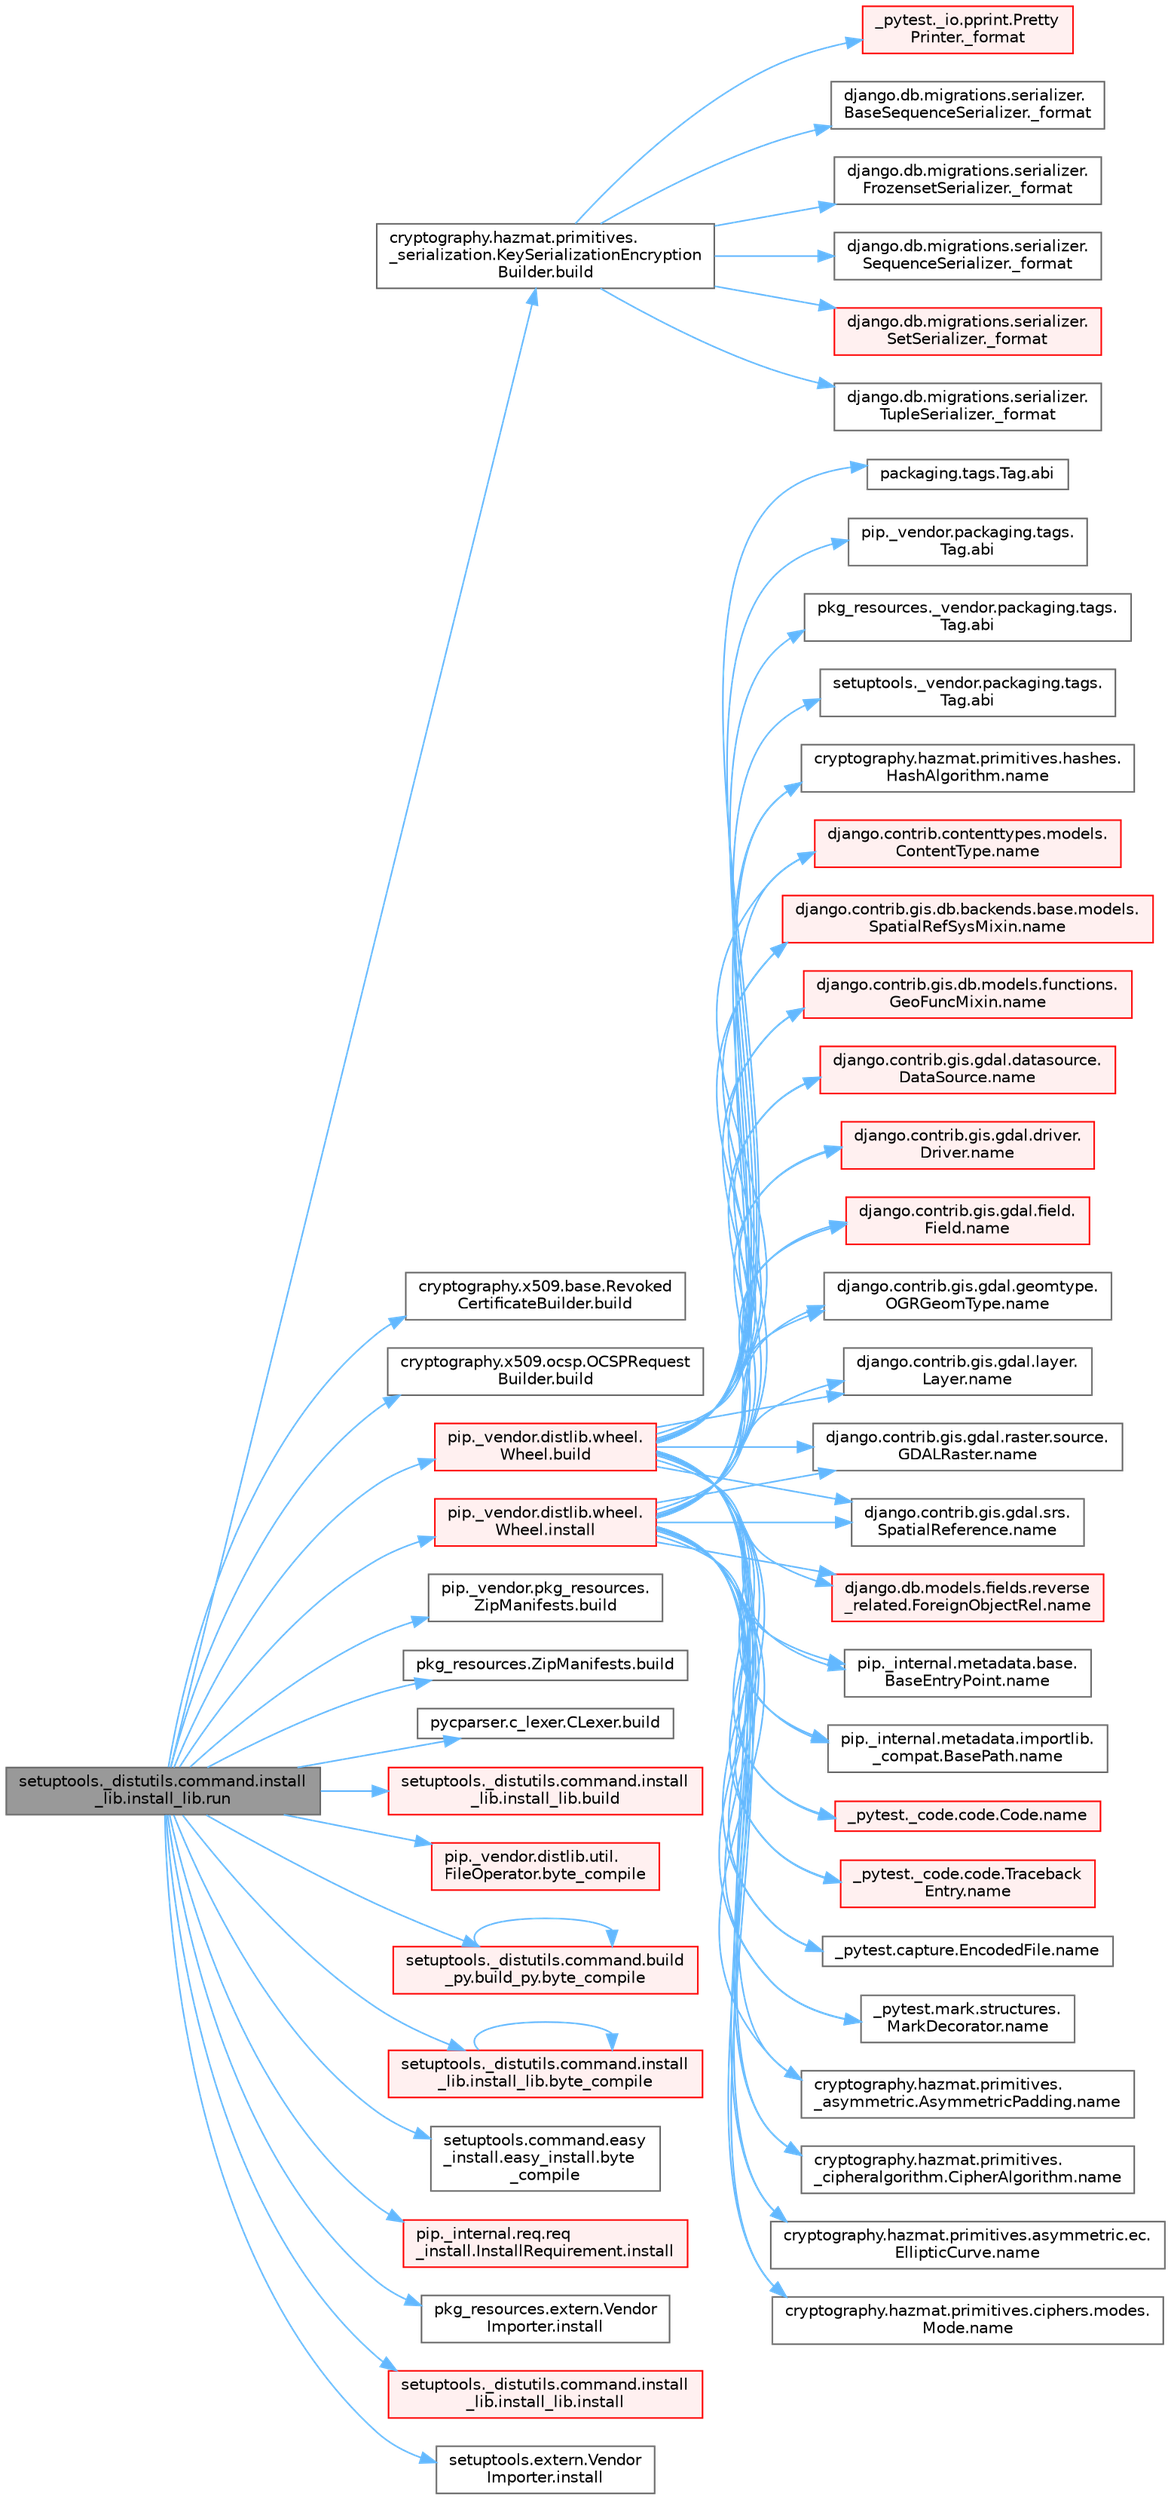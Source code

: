 digraph "setuptools._distutils.command.install_lib.install_lib.run"
{
 // LATEX_PDF_SIZE
  bgcolor="transparent";
  edge [fontname=Helvetica,fontsize=10,labelfontname=Helvetica,labelfontsize=10];
  node [fontname=Helvetica,fontsize=10,shape=box,height=0.2,width=0.4];
  rankdir="LR";
  Node1 [id="Node000001",label="setuptools._distutils.command.install\l_lib.install_lib.run",height=0.2,width=0.4,color="gray40", fillcolor="grey60", style="filled", fontcolor="black",tooltip=" "];
  Node1 -> Node2 [id="edge1_Node000001_Node000002",color="steelblue1",style="solid",tooltip=" "];
  Node2 [id="Node000002",label="cryptography.hazmat.primitives.\l_serialization.KeySerializationEncryption\lBuilder.build",height=0.2,width=0.4,color="grey40", fillcolor="white", style="filled",URL="$classcryptography_1_1hazmat_1_1primitives_1_1__serialization_1_1_key_serialization_encryption_builder.html#ad8b0d5c26ef613b9bd29191a42259eb9",tooltip=" "];
  Node2 -> Node3 [id="edge2_Node000002_Node000003",color="steelblue1",style="solid",tooltip=" "];
  Node3 [id="Node000003",label="_pytest._io.pprint.Pretty\lPrinter._format",height=0.2,width=0.4,color="red", fillcolor="#FFF0F0", style="filled",URL="$class__pytest_1_1__io_1_1pprint_1_1_pretty_printer.html#a355f3e8e9d415a6e10dc2b4bca5ce2cf",tooltip=" "];
  Node2 -> Node6 [id="edge3_Node000002_Node000006",color="steelblue1",style="solid",tooltip=" "];
  Node6 [id="Node000006",label="django.db.migrations.serializer.\lBaseSequenceSerializer._format",height=0.2,width=0.4,color="grey40", fillcolor="white", style="filled",URL="$classdjango_1_1db_1_1migrations_1_1serializer_1_1_base_sequence_serializer.html#abb9b3b91fdaeadae121f734931d29c54",tooltip=" "];
  Node2 -> Node7 [id="edge4_Node000002_Node000007",color="steelblue1",style="solid",tooltip=" "];
  Node7 [id="Node000007",label="django.db.migrations.serializer.\lFrozensetSerializer._format",height=0.2,width=0.4,color="grey40", fillcolor="white", style="filled",URL="$classdjango_1_1db_1_1migrations_1_1serializer_1_1_frozenset_serializer.html#ad4277517a475df5fe6ad5664b8ee8b6d",tooltip=" "];
  Node2 -> Node8 [id="edge5_Node000002_Node000008",color="steelblue1",style="solid",tooltip=" "];
  Node8 [id="Node000008",label="django.db.migrations.serializer.\lSequenceSerializer._format",height=0.2,width=0.4,color="grey40", fillcolor="white", style="filled",URL="$classdjango_1_1db_1_1migrations_1_1serializer_1_1_sequence_serializer.html#a5c74914573e3d7b5c2618f095f8d6bfb",tooltip=" "];
  Node2 -> Node9 [id="edge6_Node000002_Node000009",color="steelblue1",style="solid",tooltip=" "];
  Node9 [id="Node000009",label="django.db.migrations.serializer.\lSetSerializer._format",height=0.2,width=0.4,color="red", fillcolor="#FFF0F0", style="filled",URL="$classdjango_1_1db_1_1migrations_1_1serializer_1_1_set_serializer.html#a1d6076a3f50e13eb091ca873f4e98a04",tooltip=" "];
  Node2 -> Node3535 [id="edge7_Node000002_Node003535",color="steelblue1",style="solid",tooltip=" "];
  Node3535 [id="Node003535",label="django.db.migrations.serializer.\lTupleSerializer._format",height=0.2,width=0.4,color="grey40", fillcolor="white", style="filled",URL="$classdjango_1_1db_1_1migrations_1_1serializer_1_1_tuple_serializer.html#adedc291614a14f5399c01a6026eed276",tooltip=" "];
  Node1 -> Node4527 [id="edge8_Node000001_Node004527",color="steelblue1",style="solid",tooltip=" "];
  Node4527 [id="Node004527",label="cryptography.x509.base.Revoked\lCertificateBuilder.build",height=0.2,width=0.4,color="grey40", fillcolor="white", style="filled",URL="$classcryptography_1_1x509_1_1base_1_1_revoked_certificate_builder.html#a90415904ec68016bb5bf6c92f4966710",tooltip=" "];
  Node1 -> Node4528 [id="edge9_Node000001_Node004528",color="steelblue1",style="solid",tooltip=" "];
  Node4528 [id="Node004528",label="cryptography.x509.ocsp.OCSPRequest\lBuilder.build",height=0.2,width=0.4,color="grey40", fillcolor="white", style="filled",URL="$classcryptography_1_1x509_1_1ocsp_1_1_o_c_s_p_request_builder.html#a934dbeb772cbf094c113df624bb4dfcc",tooltip=" "];
  Node1 -> Node4529 [id="edge10_Node000001_Node004529",color="steelblue1",style="solid",tooltip=" "];
  Node4529 [id="Node004529",label="pip._vendor.distlib.wheel.\lWheel.build",height=0.2,width=0.4,color="red", fillcolor="#FFF0F0", style="filled",URL="$classpip_1_1__vendor_1_1distlib_1_1wheel_1_1_wheel.html#ac210c34fbaf3d638f1aef7af5627e002",tooltip=" "];
  Node4529 -> Node1001 [id="edge11_Node004529_Node001001",color="steelblue1",style="solid",tooltip=" "];
  Node1001 [id="Node001001",label="packaging.tags.Tag.abi",height=0.2,width=0.4,color="grey40", fillcolor="white", style="filled",URL="$classpackaging_1_1tags_1_1_tag.html#a4a75fb15cbd3769bd4a7595cd409e009",tooltip=" "];
  Node4529 -> Node1002 [id="edge12_Node004529_Node001002",color="steelblue1",style="solid",tooltip=" "];
  Node1002 [id="Node001002",label="pip._vendor.packaging.tags.\lTag.abi",height=0.2,width=0.4,color="grey40", fillcolor="white", style="filled",URL="$classpip_1_1__vendor_1_1packaging_1_1tags_1_1_tag.html#a776ff442e7c80cf8c8f724f6228c5245",tooltip=" "];
  Node4529 -> Node1003 [id="edge13_Node004529_Node001003",color="steelblue1",style="solid",tooltip=" "];
  Node1003 [id="Node001003",label="pkg_resources._vendor.packaging.tags.\lTag.abi",height=0.2,width=0.4,color="grey40", fillcolor="white", style="filled",URL="$classpkg__resources_1_1__vendor_1_1packaging_1_1tags_1_1_tag.html#a52f73b21efff3010f8abc0afb1f7cbed",tooltip=" "];
  Node4529 -> Node1004 [id="edge14_Node004529_Node001004",color="steelblue1",style="solid",tooltip=" "];
  Node1004 [id="Node001004",label="setuptools._vendor.packaging.tags.\lTag.abi",height=0.2,width=0.4,color="grey40", fillcolor="white", style="filled",URL="$classsetuptools_1_1__vendor_1_1packaging_1_1tags_1_1_tag.html#ad91147c4690c898662f5f2df7adee5a1",tooltip=" "];
  Node4529 -> Node389 [id="edge15_Node004529_Node000389",color="steelblue1",style="solid",tooltip=" "];
  Node389 [id="Node000389",label="_pytest._code.code.Code.name",height=0.2,width=0.4,color="red", fillcolor="#FFF0F0", style="filled",URL="$class__pytest_1_1__code_1_1code_1_1_code.html#a1f3cbc53ca6df4a1bab12183694b6e78",tooltip=" "];
  Node4529 -> Node390 [id="edge16_Node004529_Node000390",color="steelblue1",style="solid",tooltip=" "];
  Node390 [id="Node000390",label="_pytest._code.code.Traceback\lEntry.name",height=0.2,width=0.4,color="red", fillcolor="#FFF0F0", style="filled",URL="$class__pytest_1_1__code_1_1code_1_1_traceback_entry.html#a106b95c0753f41669fbfb8ee4c11ad3d",tooltip=" "];
  Node4529 -> Node392 [id="edge17_Node004529_Node000392",color="steelblue1",style="solid",tooltip=" "];
  Node392 [id="Node000392",label="_pytest.capture.EncodedFile.name",height=0.2,width=0.4,color="grey40", fillcolor="white", style="filled",URL="$class__pytest_1_1capture_1_1_encoded_file.html#a738c73b5de21c7261d9e51f71e4f0397",tooltip=" "];
  Node4529 -> Node393 [id="edge18_Node004529_Node000393",color="steelblue1",style="solid",tooltip=" "];
  Node393 [id="Node000393",label="_pytest.mark.structures.\lMarkDecorator.name",height=0.2,width=0.4,color="grey40", fillcolor="white", style="filled",URL="$class__pytest_1_1mark_1_1structures_1_1_mark_decorator.html#ae8f66760cda125450e0e3bd38689c72f",tooltip=" "];
  Node4529 -> Node394 [id="edge19_Node004529_Node000394",color="steelblue1",style="solid",tooltip=" "];
  Node394 [id="Node000394",label="cryptography.hazmat.primitives.\l_asymmetric.AsymmetricPadding.name",height=0.2,width=0.4,color="grey40", fillcolor="white", style="filled",URL="$classcryptography_1_1hazmat_1_1primitives_1_1__asymmetric_1_1_asymmetric_padding.html#a8f72e8284cb336861a873ed5ce0e39b5",tooltip=" "];
  Node4529 -> Node395 [id="edge20_Node004529_Node000395",color="steelblue1",style="solid",tooltip=" "];
  Node395 [id="Node000395",label="cryptography.hazmat.primitives.\l_cipheralgorithm.CipherAlgorithm.name",height=0.2,width=0.4,color="grey40", fillcolor="white", style="filled",URL="$classcryptography_1_1hazmat_1_1primitives_1_1__cipheralgorithm_1_1_cipher_algorithm.html#a50567a5c3388450ab7aa883ab34a1ac7",tooltip=" "];
  Node4529 -> Node396 [id="edge21_Node004529_Node000396",color="steelblue1",style="solid",tooltip=" "];
  Node396 [id="Node000396",label="cryptography.hazmat.primitives.asymmetric.ec.\lEllipticCurve.name",height=0.2,width=0.4,color="grey40", fillcolor="white", style="filled",URL="$classcryptography_1_1hazmat_1_1primitives_1_1asymmetric_1_1ec_1_1_elliptic_curve.html#a2775c4e945309a6c7ea33dace1698a60",tooltip=" "];
  Node4529 -> Node397 [id="edge22_Node004529_Node000397",color="steelblue1",style="solid",tooltip=" "];
  Node397 [id="Node000397",label="cryptography.hazmat.primitives.ciphers.modes.\lMode.name",height=0.2,width=0.4,color="grey40", fillcolor="white", style="filled",URL="$classcryptography_1_1hazmat_1_1primitives_1_1ciphers_1_1modes_1_1_mode.html#a99d93fd1370a2abbb5bb5cffbd5ff0f7",tooltip=" "];
  Node4529 -> Node398 [id="edge23_Node004529_Node000398",color="steelblue1",style="solid",tooltip=" "];
  Node398 [id="Node000398",label="cryptography.hazmat.primitives.hashes.\lHashAlgorithm.name",height=0.2,width=0.4,color="grey40", fillcolor="white", style="filled",URL="$classcryptography_1_1hazmat_1_1primitives_1_1hashes_1_1_hash_algorithm.html#a42c7e1582d9b46a015774af9e5cbbb0b",tooltip=" "];
  Node4529 -> Node399 [id="edge24_Node004529_Node000399",color="steelblue1",style="solid",tooltip=" "];
  Node399 [id="Node000399",label="django.contrib.contenttypes.models.\lContentType.name",height=0.2,width=0.4,color="red", fillcolor="#FFF0F0", style="filled",URL="$classdjango_1_1contrib_1_1contenttypes_1_1models_1_1_content_type.html#a305b62f56597bb2e4823dcf5e6ccdcf8",tooltip=" "];
  Node4529 -> Node401 [id="edge25_Node004529_Node000401",color="steelblue1",style="solid",tooltip=" "];
  Node401 [id="Node000401",label="django.contrib.gis.db.backends.base.models.\lSpatialRefSysMixin.name",height=0.2,width=0.4,color="red", fillcolor="#FFF0F0", style="filled",URL="$classdjango_1_1contrib_1_1gis_1_1db_1_1backends_1_1base_1_1models_1_1_spatial_ref_sys_mixin.html#a56fe36e786b49160249395f453dd1cab",tooltip=" "];
  Node4529 -> Node402 [id="edge26_Node004529_Node000402",color="steelblue1",style="solid",tooltip=" "];
  Node402 [id="Node000402",label="django.contrib.gis.db.models.functions.\lGeoFuncMixin.name",height=0.2,width=0.4,color="red", fillcolor="#FFF0F0", style="filled",URL="$classdjango_1_1contrib_1_1gis_1_1db_1_1models_1_1functions_1_1_geo_func_mixin.html#adeeb6b2c9db337396468712e919af622",tooltip=" "];
  Node4529 -> Node403 [id="edge27_Node004529_Node000403",color="steelblue1",style="solid",tooltip=" "];
  Node403 [id="Node000403",label="django.contrib.gis.gdal.datasource.\lDataSource.name",height=0.2,width=0.4,color="red", fillcolor="#FFF0F0", style="filled",URL="$classdjango_1_1contrib_1_1gis_1_1gdal_1_1datasource_1_1_data_source.html#aaa98728c7ef6f4d96c689550e8af3ed5",tooltip=" "];
  Node4529 -> Node417 [id="edge28_Node004529_Node000417",color="steelblue1",style="solid",tooltip=" "];
  Node417 [id="Node000417",label="django.contrib.gis.gdal.driver.\lDriver.name",height=0.2,width=0.4,color="red", fillcolor="#FFF0F0", style="filled",URL="$classdjango_1_1contrib_1_1gis_1_1gdal_1_1driver_1_1_driver.html#aaa5d4d1b9fd762839db84d1e56e36b7f",tooltip=" "];
  Node4529 -> Node418 [id="edge29_Node004529_Node000418",color="steelblue1",style="solid",tooltip=" "];
  Node418 [id="Node000418",label="django.contrib.gis.gdal.field.\lField.name",height=0.2,width=0.4,color="red", fillcolor="#FFF0F0", style="filled",URL="$classdjango_1_1contrib_1_1gis_1_1gdal_1_1field_1_1_field.html#a28a3b0af5006d5abf34d5b1497011368",tooltip=" "];
  Node4529 -> Node419 [id="edge30_Node004529_Node000419",color="steelblue1",style="solid",tooltip=" "];
  Node419 [id="Node000419",label="django.contrib.gis.gdal.geomtype.\lOGRGeomType.name",height=0.2,width=0.4,color="grey40", fillcolor="white", style="filled",URL="$classdjango_1_1contrib_1_1gis_1_1gdal_1_1geomtype_1_1_o_g_r_geom_type.html#a719b3100682ab8df79fd8a2484163b8e",tooltip=" "];
  Node4529 -> Node420 [id="edge31_Node004529_Node000420",color="steelblue1",style="solid",tooltip=" "];
  Node420 [id="Node000420",label="django.contrib.gis.gdal.layer.\lLayer.name",height=0.2,width=0.4,color="grey40", fillcolor="white", style="filled",URL="$classdjango_1_1contrib_1_1gis_1_1gdal_1_1layer_1_1_layer.html#a53791d8e2fe8b1ca86b426a625e7d66c",tooltip=" "];
  Node4529 -> Node421 [id="edge32_Node004529_Node000421",color="steelblue1",style="solid",tooltip=" "];
  Node421 [id="Node000421",label="django.contrib.gis.gdal.raster.source.\lGDALRaster.name",height=0.2,width=0.4,color="grey40", fillcolor="white", style="filled",URL="$classdjango_1_1contrib_1_1gis_1_1gdal_1_1raster_1_1source_1_1_g_d_a_l_raster.html#a6cca2a8eca0ab4ff2e89f0f0cce590d1",tooltip=" "];
  Node4529 -> Node422 [id="edge33_Node004529_Node000422",color="steelblue1",style="solid",tooltip=" "];
  Node422 [id="Node000422",label="django.contrib.gis.gdal.srs.\lSpatialReference.name",height=0.2,width=0.4,color="grey40", fillcolor="white", style="filled",URL="$classdjango_1_1contrib_1_1gis_1_1gdal_1_1srs_1_1_spatial_reference.html#ac2c9d37b41ae1a91ca63a7046590d603",tooltip=" "];
  Node4529 -> Node423 [id="edge34_Node004529_Node000423",color="steelblue1",style="solid",tooltip=" "];
  Node423 [id="Node000423",label="django.db.models.fields.reverse\l_related.ForeignObjectRel.name",height=0.2,width=0.4,color="red", fillcolor="#FFF0F0", style="filled",URL="$classdjango_1_1db_1_1models_1_1fields_1_1reverse__related_1_1_foreign_object_rel.html#a5c0c2387142987d2c9582e677e90b5d7",tooltip=" "];
  Node4529 -> Node424 [id="edge35_Node004529_Node000424",color="steelblue1",style="solid",tooltip=" "];
  Node424 [id="Node000424",label="pip._internal.metadata.base.\lBaseEntryPoint.name",height=0.2,width=0.4,color="grey40", fillcolor="white", style="filled",URL="$classpip_1_1__internal_1_1metadata_1_1base_1_1_base_entry_point.html#acd0c7299966258aeb0876da26520233d",tooltip=" "];
  Node4529 -> Node425 [id="edge36_Node004529_Node000425",color="steelblue1",style="solid",tooltip=" "];
  Node425 [id="Node000425",label="pip._internal.metadata.importlib.\l_compat.BasePath.name",height=0.2,width=0.4,color="grey40", fillcolor="white", style="filled",URL="$classpip_1_1__internal_1_1metadata_1_1importlib_1_1__compat_1_1_base_path.html#aa5b4e00be6be00e1bd599909ae50bc00",tooltip=" "];
  Node1 -> Node4531 [id="edge37_Node000001_Node004531",color="steelblue1",style="solid",tooltip=" "];
  Node4531 [id="Node004531",label="pip._vendor.pkg_resources.\lZipManifests.build",height=0.2,width=0.4,color="grey40", fillcolor="white", style="filled",URL="$classpip_1_1__vendor_1_1pkg__resources_1_1_zip_manifests.html#a534cbe1506eff730dd14760829a8e8b8",tooltip=" "];
  Node1 -> Node4532 [id="edge38_Node000001_Node004532",color="steelblue1",style="solid",tooltip=" "];
  Node4532 [id="Node004532",label="pkg_resources.ZipManifests.build",height=0.2,width=0.4,color="grey40", fillcolor="white", style="filled",URL="$classpkg__resources_1_1_zip_manifests.html#ac0df81bd923dd9c949b5e4bc79ec5258",tooltip=" "];
  Node1 -> Node4533 [id="edge39_Node000001_Node004533",color="steelblue1",style="solid",tooltip=" "];
  Node4533 [id="Node004533",label="pycparser.c_lexer.CLexer.build",height=0.2,width=0.4,color="grey40", fillcolor="white", style="filled",URL="$classpycparser_1_1c__lexer_1_1_c_lexer.html#ac87e9db9007952fe43017855a285faf3",tooltip=" "];
  Node1 -> Node4534 [id="edge40_Node000001_Node004534",color="steelblue1",style="solid",tooltip=" "];
  Node4534 [id="Node004534",label="setuptools._distutils.command.install\l_lib.install_lib.build",height=0.2,width=0.4,color="red", fillcolor="#FFF0F0", style="filled",URL="$classsetuptools_1_1__distutils_1_1command_1_1install__lib_1_1install__lib.html#a768766a6c24f04a7de30fbe94e3c4aa4",tooltip=" "];
  Node1 -> Node4535 [id="edge41_Node000001_Node004535",color="steelblue1",style="solid",tooltip=" "];
  Node4535 [id="Node004535",label="pip._vendor.distlib.util.\lFileOperator.byte_compile",height=0.2,width=0.4,color="red", fillcolor="#FFF0F0", style="filled",URL="$classpip_1_1__vendor_1_1distlib_1_1util_1_1_file_operator.html#a97f810b8893d8a6e1962ff23a93c5fbd",tooltip=" "];
  Node1 -> Node4538 [id="edge42_Node000001_Node004538",color="steelblue1",style="solid",tooltip=" "];
  Node4538 [id="Node004538",label="setuptools._distutils.command.build\l_py.build_py.byte_compile",height=0.2,width=0.4,color="red", fillcolor="#FFF0F0", style="filled",URL="$classsetuptools_1_1__distutils_1_1command_1_1build__py_1_1build__py.html#a7904ebbfe94d88432ab3ac03abf93a6c",tooltip=" "];
  Node4538 -> Node4538 [id="edge43_Node004538_Node004538",color="steelblue1",style="solid",tooltip=" "];
  Node1 -> Node4561 [id="edge44_Node000001_Node004561",color="steelblue1",style="solid",tooltip=" "];
  Node4561 [id="Node004561",label="setuptools._distutils.command.install\l_lib.install_lib.byte_compile",height=0.2,width=0.4,color="red", fillcolor="#FFF0F0", style="filled",URL="$classsetuptools_1_1__distutils_1_1command_1_1install__lib_1_1install__lib.html#a96e016f8c5f1277a2174f82cb4976008",tooltip=" "];
  Node4561 -> Node4561 [id="edge45_Node004561_Node004561",color="steelblue1",style="solid",tooltip=" "];
  Node1 -> Node4564 [id="edge46_Node000001_Node004564",color="steelblue1",style="solid",tooltip=" "];
  Node4564 [id="Node004564",label="setuptools.command.easy\l_install.easy_install.byte\l_compile",height=0.2,width=0.4,color="grey40", fillcolor="white", style="filled",URL="$classsetuptools_1_1command_1_1easy__install_1_1easy__install.html#aa3147ccf89c6bc0ee8cf30a45782914a",tooltip=" "];
  Node1 -> Node4565 [id="edge47_Node000001_Node004565",color="steelblue1",style="solid",tooltip=" "];
  Node4565 [id="Node004565",label="pip._internal.req.req\l_install.InstallRequirement.install",height=0.2,width=0.4,color="red", fillcolor="#FFF0F0", style="filled",URL="$classpip_1_1__internal_1_1req_1_1req__install_1_1_install_requirement.html#a318000d0045df8d4eb514dc87b6a366f",tooltip=" "];
  Node1 -> Node4569 [id="edge48_Node000001_Node004569",color="steelblue1",style="solid",tooltip=" "];
  Node4569 [id="Node004569",label="pip._vendor.distlib.wheel.\lWheel.install",height=0.2,width=0.4,color="red", fillcolor="#FFF0F0", style="filled",URL="$classpip_1_1__vendor_1_1distlib_1_1wheel_1_1_wheel.html#a2d42ca18eda62d320111afef46504f5c",tooltip=" "];
  Node4569 -> Node389 [id="edge49_Node004569_Node000389",color="steelblue1",style="solid",tooltip=" "];
  Node4569 -> Node390 [id="edge50_Node004569_Node000390",color="steelblue1",style="solid",tooltip=" "];
  Node4569 -> Node392 [id="edge51_Node004569_Node000392",color="steelblue1",style="solid",tooltip=" "];
  Node4569 -> Node393 [id="edge52_Node004569_Node000393",color="steelblue1",style="solid",tooltip=" "];
  Node4569 -> Node394 [id="edge53_Node004569_Node000394",color="steelblue1",style="solid",tooltip=" "];
  Node4569 -> Node395 [id="edge54_Node004569_Node000395",color="steelblue1",style="solid",tooltip=" "];
  Node4569 -> Node396 [id="edge55_Node004569_Node000396",color="steelblue1",style="solid",tooltip=" "];
  Node4569 -> Node397 [id="edge56_Node004569_Node000397",color="steelblue1",style="solid",tooltip=" "];
  Node4569 -> Node398 [id="edge57_Node004569_Node000398",color="steelblue1",style="solid",tooltip=" "];
  Node4569 -> Node399 [id="edge58_Node004569_Node000399",color="steelblue1",style="solid",tooltip=" "];
  Node4569 -> Node401 [id="edge59_Node004569_Node000401",color="steelblue1",style="solid",tooltip=" "];
  Node4569 -> Node402 [id="edge60_Node004569_Node000402",color="steelblue1",style="solid",tooltip=" "];
  Node4569 -> Node403 [id="edge61_Node004569_Node000403",color="steelblue1",style="solid",tooltip=" "];
  Node4569 -> Node417 [id="edge62_Node004569_Node000417",color="steelblue1",style="solid",tooltip=" "];
  Node4569 -> Node418 [id="edge63_Node004569_Node000418",color="steelblue1",style="solid",tooltip=" "];
  Node4569 -> Node419 [id="edge64_Node004569_Node000419",color="steelblue1",style="solid",tooltip=" "];
  Node4569 -> Node420 [id="edge65_Node004569_Node000420",color="steelblue1",style="solid",tooltip=" "];
  Node4569 -> Node421 [id="edge66_Node004569_Node000421",color="steelblue1",style="solid",tooltip=" "];
  Node4569 -> Node422 [id="edge67_Node004569_Node000422",color="steelblue1",style="solid",tooltip=" "];
  Node4569 -> Node423 [id="edge68_Node004569_Node000423",color="steelblue1",style="solid",tooltip=" "];
  Node4569 -> Node424 [id="edge69_Node004569_Node000424",color="steelblue1",style="solid",tooltip=" "];
  Node4569 -> Node425 [id="edge70_Node004569_Node000425",color="steelblue1",style="solid",tooltip=" "];
  Node1 -> Node4570 [id="edge71_Node000001_Node004570",color="steelblue1",style="solid",tooltip=" "];
  Node4570 [id="Node004570",label="pkg_resources.extern.Vendor\lImporter.install",height=0.2,width=0.4,color="grey40", fillcolor="white", style="filled",URL="$classpkg__resources_1_1extern_1_1_vendor_importer.html#a859ebab4cfbd9de0fc4d5b6ce36dc3b6",tooltip=" "];
  Node1 -> Node4571 [id="edge72_Node000001_Node004571",color="steelblue1",style="solid",tooltip=" "];
  Node4571 [id="Node004571",label="setuptools._distutils.command.install\l_lib.install_lib.install",height=0.2,width=0.4,color="red", fillcolor="#FFF0F0", style="filled",URL="$classsetuptools_1_1__distutils_1_1command_1_1install__lib_1_1install__lib.html#a5a42723fe1f78394be60814a796ed400",tooltip=" "];
  Node1 -> Node4578 [id="edge73_Node000001_Node004578",color="steelblue1",style="solid",tooltip=" "];
  Node4578 [id="Node004578",label="setuptools.extern.Vendor\lImporter.install",height=0.2,width=0.4,color="grey40", fillcolor="white", style="filled",URL="$classsetuptools_1_1extern_1_1_vendor_importer.html#a4a9dbd317c7f3f012ef4b155f76df586",tooltip=" "];
}

